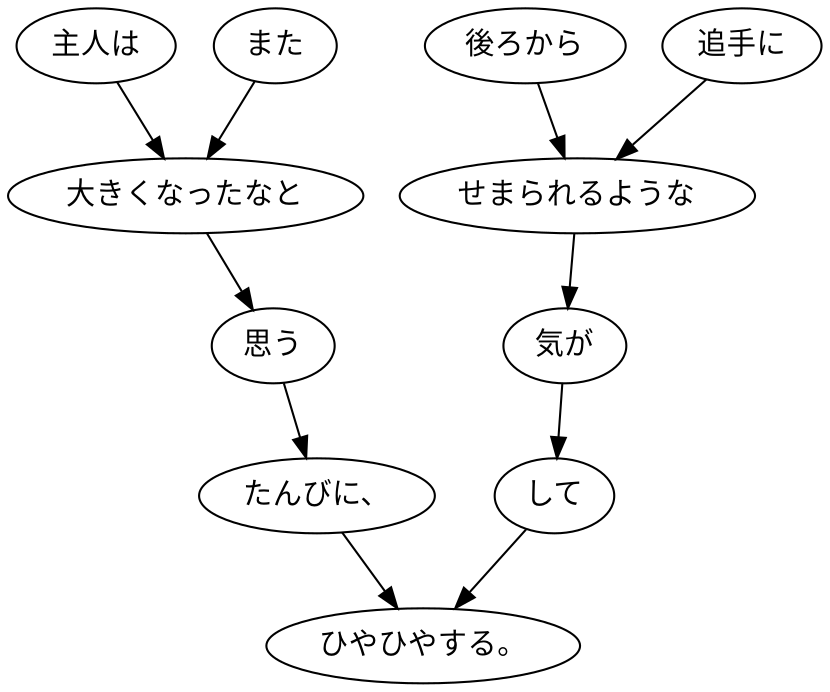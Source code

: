 digraph graph6603 {
	node0 [label="主人は"];
	node1 [label="また"];
	node2 [label="大きくなったなと"];
	node3 [label="思う"];
	node4 [label="たんびに、"];
	node5 [label="後ろから"];
	node6 [label="追手に"];
	node7 [label="せまられるような"];
	node8 [label="気が"];
	node9 [label="して"];
	node10 [label="ひやひやする。"];
	node0 -> node2;
	node1 -> node2;
	node2 -> node3;
	node3 -> node4;
	node4 -> node10;
	node5 -> node7;
	node6 -> node7;
	node7 -> node8;
	node8 -> node9;
	node9 -> node10;
}

